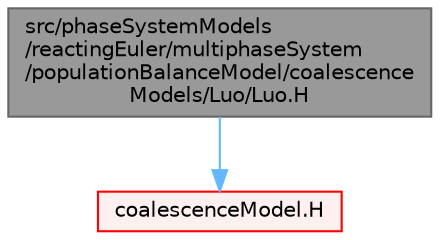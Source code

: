 digraph "src/phaseSystemModels/reactingEuler/multiphaseSystem/populationBalanceModel/coalescenceModels/Luo/Luo.H"
{
 // LATEX_PDF_SIZE
  bgcolor="transparent";
  edge [fontname=Helvetica,fontsize=10,labelfontname=Helvetica,labelfontsize=10];
  node [fontname=Helvetica,fontsize=10,shape=box,height=0.2,width=0.4];
  Node1 [id="Node000001",label="src/phaseSystemModels\l/reactingEuler/multiphaseSystem\l/populationBalanceModel/coalescence\lModels/Luo/Luo.H",height=0.2,width=0.4,color="gray40", fillcolor="grey60", style="filled", fontcolor="black",tooltip=" "];
  Node1 -> Node2 [id="edge1_Node000001_Node000002",color="steelblue1",style="solid",tooltip=" "];
  Node2 [id="Node000002",label="coalescenceModel.H",height=0.2,width=0.4,color="red", fillcolor="#FFF0F0", style="filled",URL="$coalescenceModel_8H.html",tooltip=" "];
}
